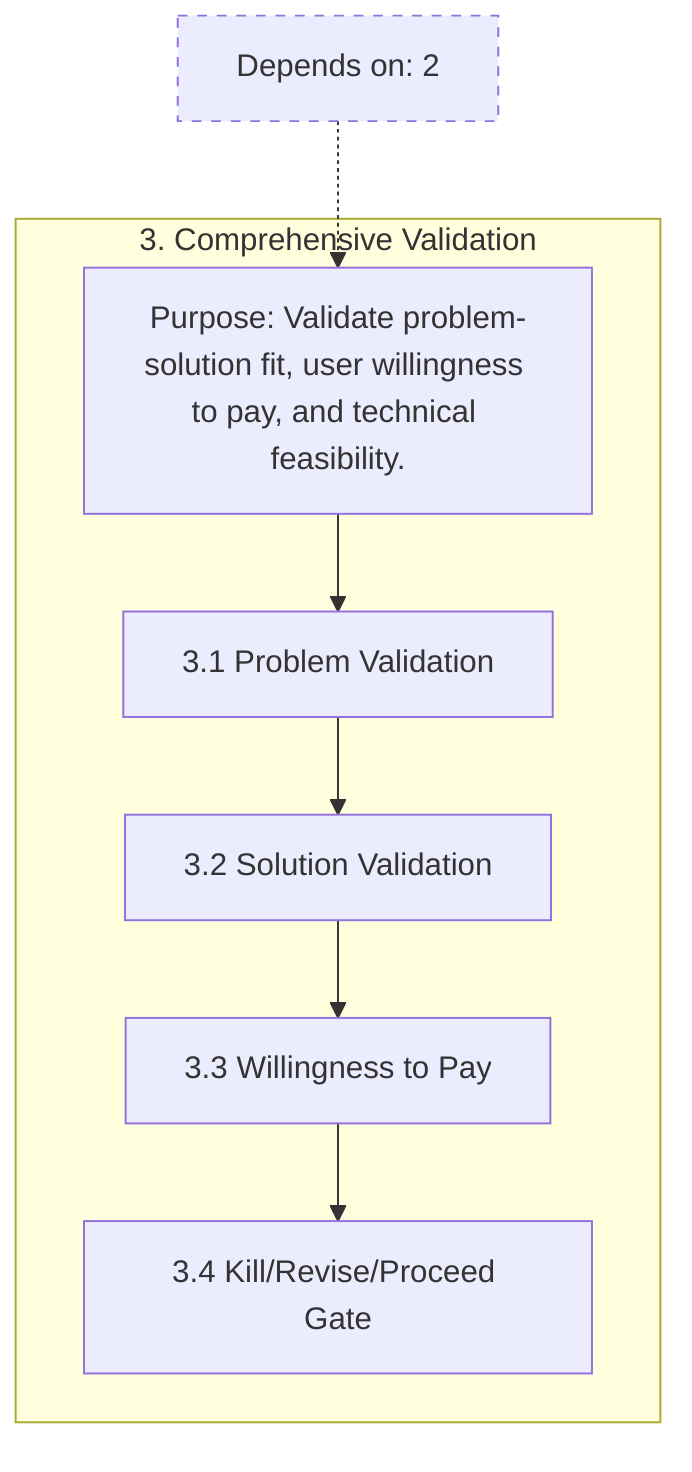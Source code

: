 flowchart TB
%% Stage 3 Detail
subgraph S3["3. Comprehensive Validation"]
  S3_root["Purpose: Validate problem-solution fit, user willingness to pay, and technical feasibility."]
  S3_A["3.1 Problem Validation"]
  S3_B["3.2 Solution Validation"]
  S3_C["3.3 Willingness to Pay"]
  S3_D["3.4 Kill/Revise/Proceed Gate"]
  S3_root --> S3_A --> S3_B --> S3_C --> S3_D
end
classDef dep stroke-dasharray: 5 5;
D3["Depends on: 2"]:::dep -.-> S3_root